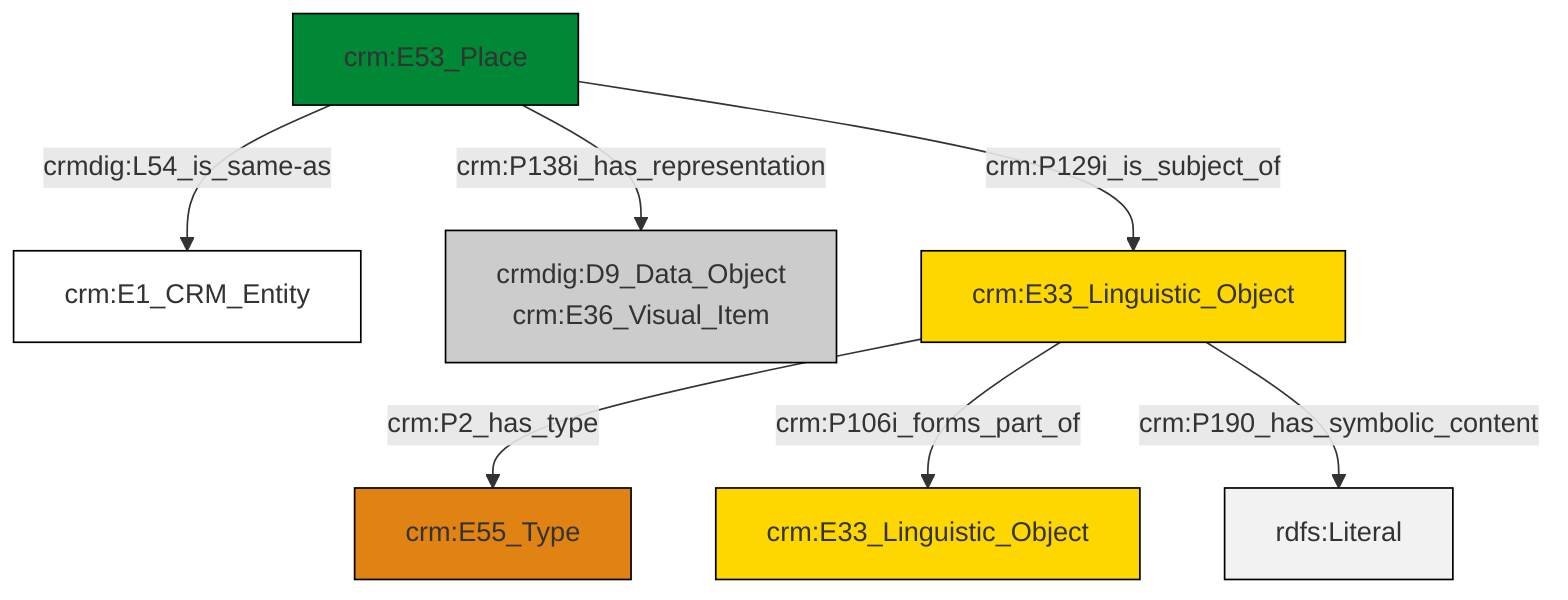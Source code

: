 graph TD
classDef Literal fill:#f2f2f2,stroke:#000000;
classDef CRM_Entity fill:#FFFFFF,stroke:#000000;
classDef Temporal_Entity fill:#00C9E6, stroke:#000000;
classDef Type fill:#E18312, stroke:#000000;
classDef Time-Span fill:#2C9C91, stroke:#000000;
classDef Appellation fill:#FFEB7F, stroke:#000000;
classDef Place fill:#008836, stroke:#000000;
classDef Persistent_Item fill:#B266B2, stroke:#000000;
classDef Conceptual_Object fill:#FFD700, stroke:#000000;
classDef Physical_Thing fill:#D2B48C, stroke:#000000;
classDef Actor fill:#f58aad, stroke:#000000;
classDef PC_Classes fill:#4ce600, stroke:#000000;
classDef Multi fill:#cccccc,stroke:#000000;

8["crm:E33_Linguistic_Object"]:::Conceptual_Object -->|crm:P2_has_type| 4["crm:E55_Type"]:::Type
8["crm:E33_Linguistic_Object"]:::Conceptual_Object -->|crm:P106i_forms_part_of| 0["crm:E33_Linguistic_Object"]:::Conceptual_Object
9["crm:E53_Place"]:::Place -->|crm:P129i_is_subject_of| 8["crm:E33_Linguistic_Object"]:::Conceptual_Object
8["crm:E33_Linguistic_Object"]:::Conceptual_Object -->|crm:P190_has_symbolic_content| 14[rdfs:Literal]:::Literal
9["crm:E53_Place"]:::Place -->|crm:P138i_has_representation| 6["crmdig:D9_Data_Object<br>crm:E36_Visual_Item"]:::Multi
9["crm:E53_Place"]:::Place -->|crmdig:L54_is_same-as| 2["crm:E1_CRM_Entity"]:::CRM_Entity